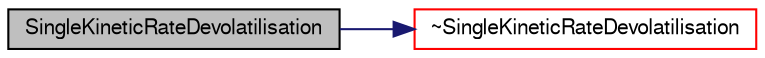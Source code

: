 digraph "SingleKineticRateDevolatilisation"
{
  bgcolor="transparent";
  edge [fontname="FreeSans",fontsize="10",labelfontname="FreeSans",labelfontsize="10"];
  node [fontname="FreeSans",fontsize="10",shape=record];
  rankdir="LR";
  Node4 [label="SingleKineticRateDevolatilisation",height=0.2,width=0.4,color="black", fillcolor="grey75", style="filled", fontcolor="black"];
  Node4 -> Node5 [color="midnightblue",fontsize="10",style="solid",fontname="FreeSans"];
  Node5 [label="~SingleKineticRateDevolatilisation",height=0.2,width=0.4,color="red",URL="$a24334.html#aa5fb0b98b0f466d1dc294225181dba19",tooltip="Destructor. "];
}

